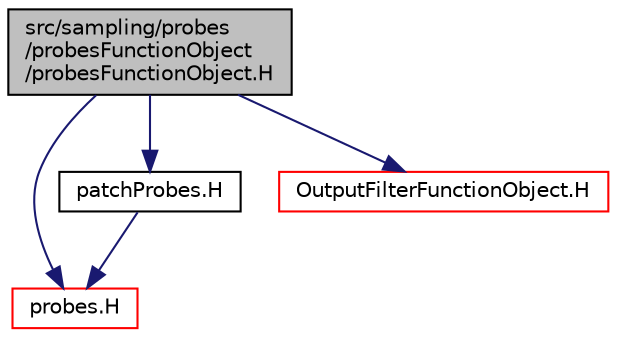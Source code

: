 digraph "src/sampling/probes/probesFunctionObject/probesFunctionObject.H"
{
  bgcolor="transparent";
  edge [fontname="Helvetica",fontsize="10",labelfontname="Helvetica",labelfontsize="10"];
  node [fontname="Helvetica",fontsize="10",shape=record];
  Node1 [label="src/sampling/probes\l/probesFunctionObject\l/probesFunctionObject.H",height=0.2,width=0.4,color="black", fillcolor="grey75", style="filled", fontcolor="black"];
  Node1 -> Node2 [color="midnightblue",fontsize="10",style="solid",fontname="Helvetica"];
  Node2 [label="probes.H",height=0.2,width=0.4,color="red",URL="$a09906.html"];
  Node1 -> Node3 [color="midnightblue",fontsize="10",style="solid",fontname="Helvetica"];
  Node3 [label="patchProbes.H",height=0.2,width=0.4,color="black",URL="$a09903.html"];
  Node3 -> Node2 [color="midnightblue",fontsize="10",style="solid",fontname="Helvetica"];
  Node1 -> Node4 [color="midnightblue",fontsize="10",style="solid",fontname="Helvetica"];
  Node4 [label="OutputFilterFunctionObject.H",height=0.2,width=0.4,color="red",URL="$a07868.html"];
}
